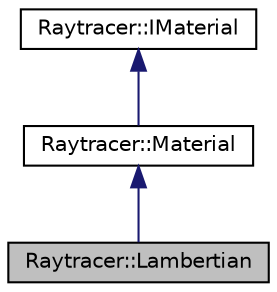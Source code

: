 digraph "Raytracer::Lambertian"
{
 // LATEX_PDF_SIZE
  edge [fontname="Helvetica",fontsize="10",labelfontname="Helvetica",labelfontsize="10"];
  node [fontname="Helvetica",fontsize="10",shape=record];
  Node1 [label="Raytracer::Lambertian",height=0.2,width=0.4,color="black", fillcolor="grey75", style="filled", fontcolor="black",tooltip="A class that represents a Lambertian material in the raytracer."];
  Node2 -> Node1 [dir="back",color="midnightblue",fontsize="10",style="solid",fontname="Helvetica"];
  Node2 [label="Raytracer::Material",height=0.2,width=0.4,color="black", fillcolor="white", style="filled",URL="$classRaytracer_1_1Material.html",tooltip=" "];
  Node3 -> Node2 [dir="back",color="midnightblue",fontsize="10",style="solid",fontname="Helvetica"];
  Node3 [label="Raytracer::IMaterial",height=0.2,width=0.4,color="black", fillcolor="white", style="filled",URL="$classRaytracer_1_1IMaterial.html",tooltip="An interface for materials in the raytracer."];
}
